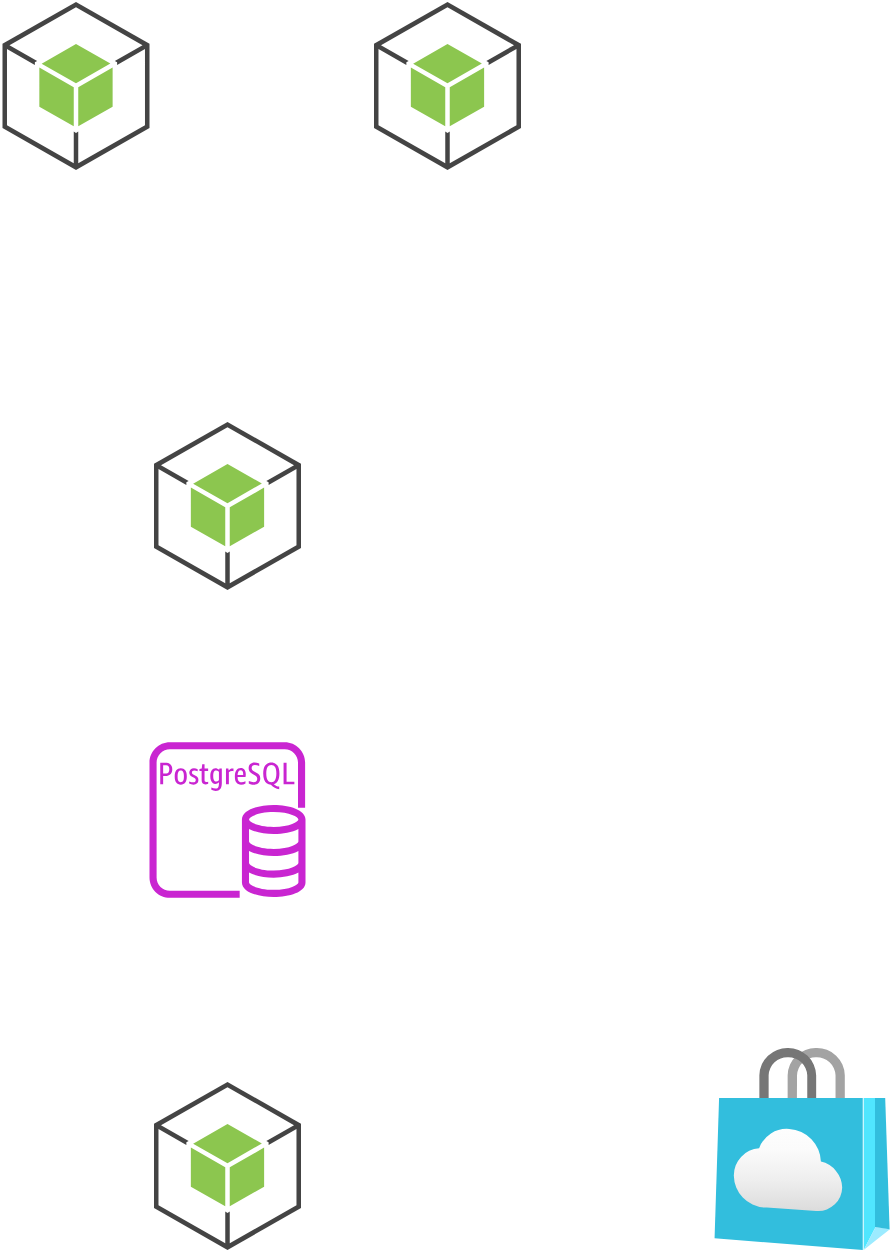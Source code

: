 <mxfile version="22.1.11" type="github">
  <diagram name="Página-1" id="k836YvEuC-lsRU9LXpxf">
    <mxGraphModel dx="1204" dy="1162" grid="1" gridSize="10" guides="1" tooltips="1" connect="1" arrows="1" fold="1" page="1" pageScale="1" pageWidth="850" pageHeight="1100" math="0" shadow="0">
      <root>
        <mxCell id="0" />
        <mxCell id="1" parent="0" />
        <mxCell id="Hg9fbAHh8Q7-nbk07Iin-1" value="" style="sketch=0;outlineConnect=0;fontColor=#232F3E;gradientColor=none;fillColor=#C925D1;strokeColor=none;dashed=0;verticalLabelPosition=bottom;verticalAlign=top;align=center;html=1;fontSize=12;fontStyle=0;aspect=fixed;pointerEvents=1;shape=mxgraph.aws4.rds_postgresql_instance;" vertex="1" parent="1">
          <mxGeometry x="127.75" y="410" width="78" height="78" as="geometry" />
        </mxCell>
        <mxCell id="Hg9fbAHh8Q7-nbk07Iin-2" value="" style="outlineConnect=0;dashed=0;verticalLabelPosition=bottom;verticalAlign=top;align=center;html=1;shape=mxgraph.aws3.android;fillColor=#8CC64F;gradientColor=none;" vertex="1" parent="1">
          <mxGeometry x="240" y="40" width="73.5" height="84" as="geometry" />
        </mxCell>
        <mxCell id="Hg9fbAHh8Q7-nbk07Iin-3" value="" style="outlineConnect=0;dashed=0;verticalLabelPosition=bottom;verticalAlign=top;align=center;html=1;shape=mxgraph.aws3.android;fillColor=#8CC64F;gradientColor=none;" vertex="1" parent="1">
          <mxGeometry x="130" y="250" width="73.5" height="84" as="geometry" />
        </mxCell>
        <mxCell id="Hg9fbAHh8Q7-nbk07Iin-4" value="" style="outlineConnect=0;dashed=0;verticalLabelPosition=bottom;verticalAlign=top;align=center;html=1;shape=mxgraph.aws3.android;fillColor=#8CC64F;gradientColor=none;" vertex="1" parent="1">
          <mxGeometry x="54.25" y="40" width="73.5" height="84" as="geometry" />
        </mxCell>
        <mxCell id="Hg9fbAHh8Q7-nbk07Iin-5" value="" style="outlineConnect=0;dashed=0;verticalLabelPosition=bottom;verticalAlign=top;align=center;html=1;shape=mxgraph.aws3.android;fillColor=#8CC64F;gradientColor=none;" vertex="1" parent="1">
          <mxGeometry x="130" y="580" width="73.5" height="84" as="geometry" />
        </mxCell>
        <mxCell id="Hg9fbAHh8Q7-nbk07Iin-6" value="" style="image;aspect=fixed;html=1;points=[];align=center;fontSize=12;image=img/lib/azure2/general/Marketplace.svg;" vertex="1" parent="1">
          <mxGeometry x="410" y="563" width="88.38" height="101" as="geometry" />
        </mxCell>
      </root>
    </mxGraphModel>
  </diagram>
</mxfile>
